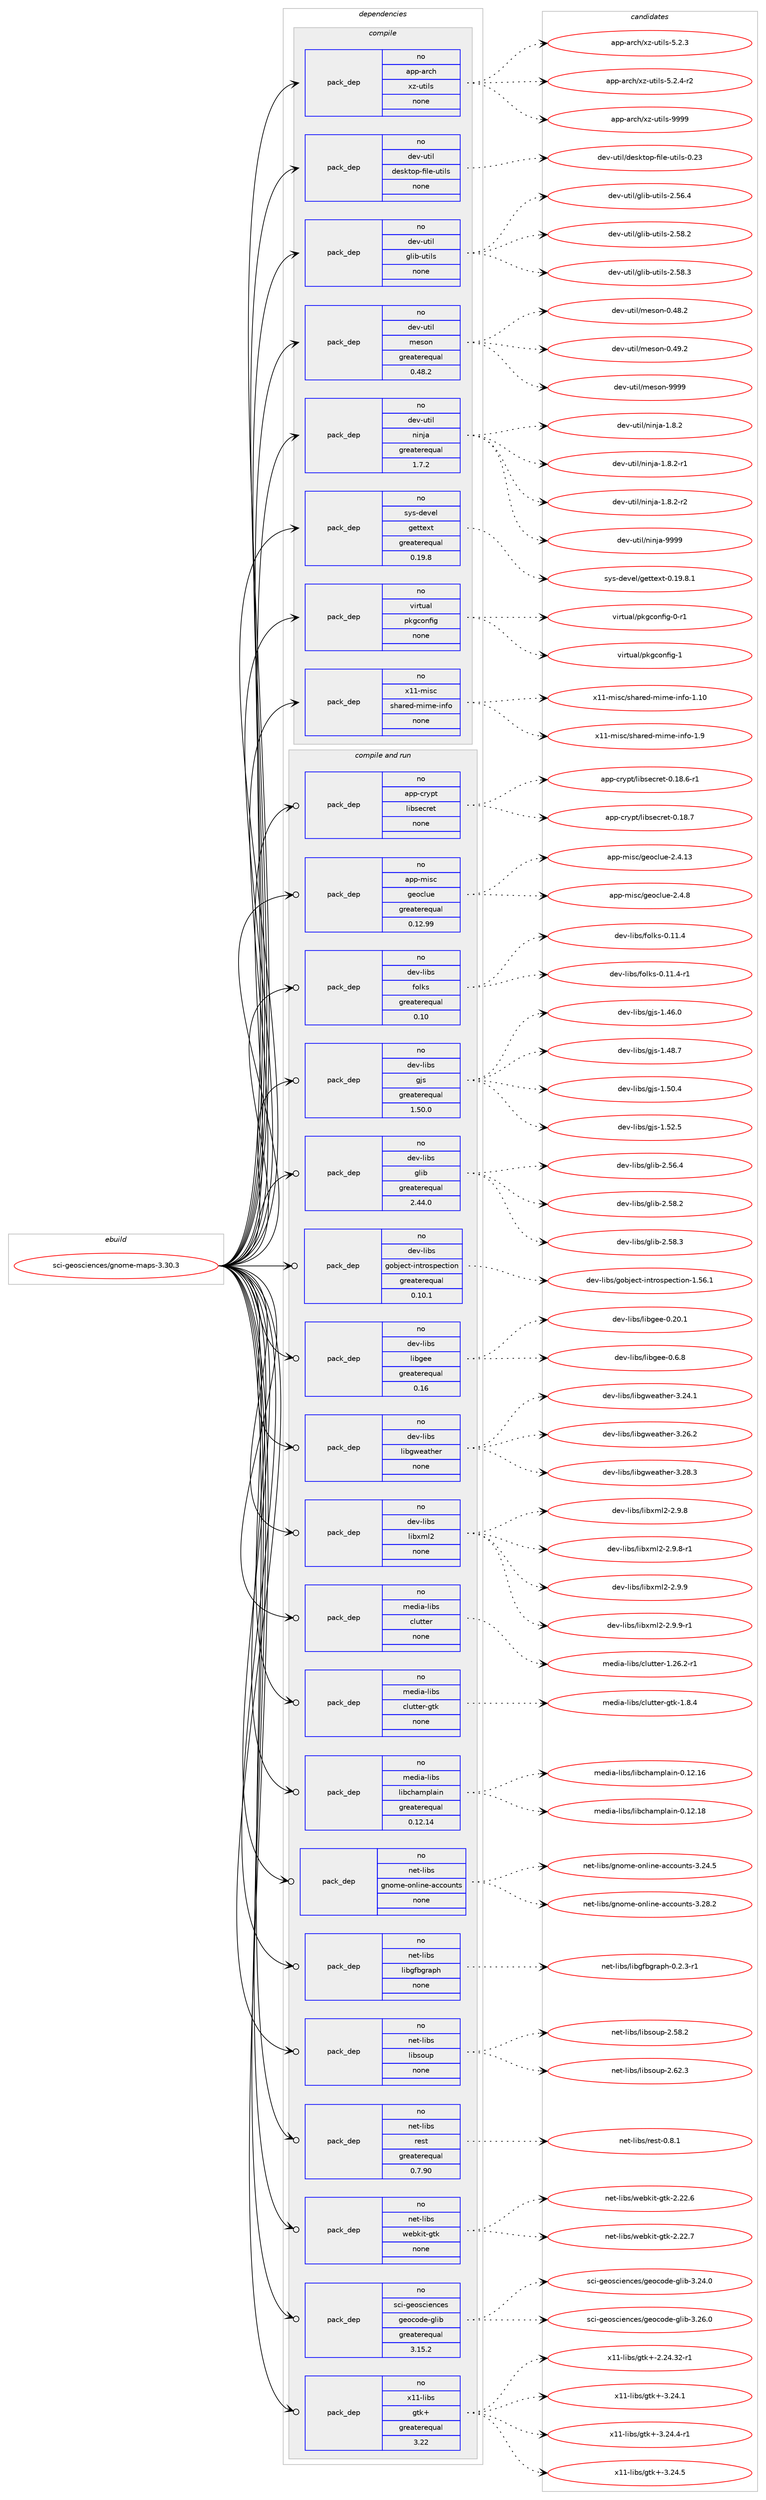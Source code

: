 digraph prolog {

# *************
# Graph options
# *************

newrank=true;
concentrate=true;
compound=true;
graph [rankdir=LR,fontname=Helvetica,fontsize=10,ranksep=1.5];#, ranksep=2.5, nodesep=0.2];
edge  [arrowhead=vee];
node  [fontname=Helvetica,fontsize=10];

# **********
# The ebuild
# **********

subgraph cluster_leftcol {
color=gray;
rank=same;
label=<<i>ebuild</i>>;
id [label="sci-geosciences/gnome-maps-3.30.3", color=red, width=4, href="../sci-geosciences/gnome-maps-3.30.3.svg"];
}

# ****************
# The dependencies
# ****************

subgraph cluster_midcol {
color=gray;
label=<<i>dependencies</i>>;
subgraph cluster_compile {
fillcolor="#eeeeee";
style=filled;
label=<<i>compile</i>>;
subgraph pack1210063 {
dependency1690480 [label=<<TABLE BORDER="0" CELLBORDER="1" CELLSPACING="0" CELLPADDING="4" WIDTH="220"><TR><TD ROWSPAN="6" CELLPADDING="30">pack_dep</TD></TR><TR><TD WIDTH="110">no</TD></TR><TR><TD>app-arch</TD></TR><TR><TD>xz-utils</TD></TR><TR><TD>none</TD></TR><TR><TD></TD></TR></TABLE>>, shape=none, color=blue];
}
id:e -> dependency1690480:w [weight=20,style="solid",arrowhead="vee"];
subgraph pack1210064 {
dependency1690481 [label=<<TABLE BORDER="0" CELLBORDER="1" CELLSPACING="0" CELLPADDING="4" WIDTH="220"><TR><TD ROWSPAN="6" CELLPADDING="30">pack_dep</TD></TR><TR><TD WIDTH="110">no</TD></TR><TR><TD>dev-util</TD></TR><TR><TD>desktop-file-utils</TD></TR><TR><TD>none</TD></TR><TR><TD></TD></TR></TABLE>>, shape=none, color=blue];
}
id:e -> dependency1690481:w [weight=20,style="solid",arrowhead="vee"];
subgraph pack1210065 {
dependency1690482 [label=<<TABLE BORDER="0" CELLBORDER="1" CELLSPACING="0" CELLPADDING="4" WIDTH="220"><TR><TD ROWSPAN="6" CELLPADDING="30">pack_dep</TD></TR><TR><TD WIDTH="110">no</TD></TR><TR><TD>dev-util</TD></TR><TR><TD>glib-utils</TD></TR><TR><TD>none</TD></TR><TR><TD></TD></TR></TABLE>>, shape=none, color=blue];
}
id:e -> dependency1690482:w [weight=20,style="solid",arrowhead="vee"];
subgraph pack1210066 {
dependency1690483 [label=<<TABLE BORDER="0" CELLBORDER="1" CELLSPACING="0" CELLPADDING="4" WIDTH="220"><TR><TD ROWSPAN="6" CELLPADDING="30">pack_dep</TD></TR><TR><TD WIDTH="110">no</TD></TR><TR><TD>dev-util</TD></TR><TR><TD>meson</TD></TR><TR><TD>greaterequal</TD></TR><TR><TD>0.48.2</TD></TR></TABLE>>, shape=none, color=blue];
}
id:e -> dependency1690483:w [weight=20,style="solid",arrowhead="vee"];
subgraph pack1210067 {
dependency1690484 [label=<<TABLE BORDER="0" CELLBORDER="1" CELLSPACING="0" CELLPADDING="4" WIDTH="220"><TR><TD ROWSPAN="6" CELLPADDING="30">pack_dep</TD></TR><TR><TD WIDTH="110">no</TD></TR><TR><TD>dev-util</TD></TR><TR><TD>ninja</TD></TR><TR><TD>greaterequal</TD></TR><TR><TD>1.7.2</TD></TR></TABLE>>, shape=none, color=blue];
}
id:e -> dependency1690484:w [weight=20,style="solid",arrowhead="vee"];
subgraph pack1210068 {
dependency1690485 [label=<<TABLE BORDER="0" CELLBORDER="1" CELLSPACING="0" CELLPADDING="4" WIDTH="220"><TR><TD ROWSPAN="6" CELLPADDING="30">pack_dep</TD></TR><TR><TD WIDTH="110">no</TD></TR><TR><TD>sys-devel</TD></TR><TR><TD>gettext</TD></TR><TR><TD>greaterequal</TD></TR><TR><TD>0.19.8</TD></TR></TABLE>>, shape=none, color=blue];
}
id:e -> dependency1690485:w [weight=20,style="solid",arrowhead="vee"];
subgraph pack1210069 {
dependency1690486 [label=<<TABLE BORDER="0" CELLBORDER="1" CELLSPACING="0" CELLPADDING="4" WIDTH="220"><TR><TD ROWSPAN="6" CELLPADDING="30">pack_dep</TD></TR><TR><TD WIDTH="110">no</TD></TR><TR><TD>virtual</TD></TR><TR><TD>pkgconfig</TD></TR><TR><TD>none</TD></TR><TR><TD></TD></TR></TABLE>>, shape=none, color=blue];
}
id:e -> dependency1690486:w [weight=20,style="solid",arrowhead="vee"];
subgraph pack1210070 {
dependency1690487 [label=<<TABLE BORDER="0" CELLBORDER="1" CELLSPACING="0" CELLPADDING="4" WIDTH="220"><TR><TD ROWSPAN="6" CELLPADDING="30">pack_dep</TD></TR><TR><TD WIDTH="110">no</TD></TR><TR><TD>x11-misc</TD></TR><TR><TD>shared-mime-info</TD></TR><TR><TD>none</TD></TR><TR><TD></TD></TR></TABLE>>, shape=none, color=blue];
}
id:e -> dependency1690487:w [weight=20,style="solid",arrowhead="vee"];
}
subgraph cluster_compileandrun {
fillcolor="#eeeeee";
style=filled;
label=<<i>compile and run</i>>;
subgraph pack1210071 {
dependency1690488 [label=<<TABLE BORDER="0" CELLBORDER="1" CELLSPACING="0" CELLPADDING="4" WIDTH="220"><TR><TD ROWSPAN="6" CELLPADDING="30">pack_dep</TD></TR><TR><TD WIDTH="110">no</TD></TR><TR><TD>app-crypt</TD></TR><TR><TD>libsecret</TD></TR><TR><TD>none</TD></TR><TR><TD></TD></TR></TABLE>>, shape=none, color=blue];
}
id:e -> dependency1690488:w [weight=20,style="solid",arrowhead="odotvee"];
subgraph pack1210072 {
dependency1690489 [label=<<TABLE BORDER="0" CELLBORDER="1" CELLSPACING="0" CELLPADDING="4" WIDTH="220"><TR><TD ROWSPAN="6" CELLPADDING="30">pack_dep</TD></TR><TR><TD WIDTH="110">no</TD></TR><TR><TD>app-misc</TD></TR><TR><TD>geoclue</TD></TR><TR><TD>greaterequal</TD></TR><TR><TD>0.12.99</TD></TR></TABLE>>, shape=none, color=blue];
}
id:e -> dependency1690489:w [weight=20,style="solid",arrowhead="odotvee"];
subgraph pack1210073 {
dependency1690490 [label=<<TABLE BORDER="0" CELLBORDER="1" CELLSPACING="0" CELLPADDING="4" WIDTH="220"><TR><TD ROWSPAN="6" CELLPADDING="30">pack_dep</TD></TR><TR><TD WIDTH="110">no</TD></TR><TR><TD>dev-libs</TD></TR><TR><TD>folks</TD></TR><TR><TD>greaterequal</TD></TR><TR><TD>0.10</TD></TR></TABLE>>, shape=none, color=blue];
}
id:e -> dependency1690490:w [weight=20,style="solid",arrowhead="odotvee"];
subgraph pack1210074 {
dependency1690491 [label=<<TABLE BORDER="0" CELLBORDER="1" CELLSPACING="0" CELLPADDING="4" WIDTH="220"><TR><TD ROWSPAN="6" CELLPADDING="30">pack_dep</TD></TR><TR><TD WIDTH="110">no</TD></TR><TR><TD>dev-libs</TD></TR><TR><TD>gjs</TD></TR><TR><TD>greaterequal</TD></TR><TR><TD>1.50.0</TD></TR></TABLE>>, shape=none, color=blue];
}
id:e -> dependency1690491:w [weight=20,style="solid",arrowhead="odotvee"];
subgraph pack1210075 {
dependency1690492 [label=<<TABLE BORDER="0" CELLBORDER="1" CELLSPACING="0" CELLPADDING="4" WIDTH="220"><TR><TD ROWSPAN="6" CELLPADDING="30">pack_dep</TD></TR><TR><TD WIDTH="110">no</TD></TR><TR><TD>dev-libs</TD></TR><TR><TD>glib</TD></TR><TR><TD>greaterequal</TD></TR><TR><TD>2.44.0</TD></TR></TABLE>>, shape=none, color=blue];
}
id:e -> dependency1690492:w [weight=20,style="solid",arrowhead="odotvee"];
subgraph pack1210076 {
dependency1690493 [label=<<TABLE BORDER="0" CELLBORDER="1" CELLSPACING="0" CELLPADDING="4" WIDTH="220"><TR><TD ROWSPAN="6" CELLPADDING="30">pack_dep</TD></TR><TR><TD WIDTH="110">no</TD></TR><TR><TD>dev-libs</TD></TR><TR><TD>gobject-introspection</TD></TR><TR><TD>greaterequal</TD></TR><TR><TD>0.10.1</TD></TR></TABLE>>, shape=none, color=blue];
}
id:e -> dependency1690493:w [weight=20,style="solid",arrowhead="odotvee"];
subgraph pack1210077 {
dependency1690494 [label=<<TABLE BORDER="0" CELLBORDER="1" CELLSPACING="0" CELLPADDING="4" WIDTH="220"><TR><TD ROWSPAN="6" CELLPADDING="30">pack_dep</TD></TR><TR><TD WIDTH="110">no</TD></TR><TR><TD>dev-libs</TD></TR><TR><TD>libgee</TD></TR><TR><TD>greaterequal</TD></TR><TR><TD>0.16</TD></TR></TABLE>>, shape=none, color=blue];
}
id:e -> dependency1690494:w [weight=20,style="solid",arrowhead="odotvee"];
subgraph pack1210078 {
dependency1690495 [label=<<TABLE BORDER="0" CELLBORDER="1" CELLSPACING="0" CELLPADDING="4" WIDTH="220"><TR><TD ROWSPAN="6" CELLPADDING="30">pack_dep</TD></TR><TR><TD WIDTH="110">no</TD></TR><TR><TD>dev-libs</TD></TR><TR><TD>libgweather</TD></TR><TR><TD>none</TD></TR><TR><TD></TD></TR></TABLE>>, shape=none, color=blue];
}
id:e -> dependency1690495:w [weight=20,style="solid",arrowhead="odotvee"];
subgraph pack1210079 {
dependency1690496 [label=<<TABLE BORDER="0" CELLBORDER="1" CELLSPACING="0" CELLPADDING="4" WIDTH="220"><TR><TD ROWSPAN="6" CELLPADDING="30">pack_dep</TD></TR><TR><TD WIDTH="110">no</TD></TR><TR><TD>dev-libs</TD></TR><TR><TD>libxml2</TD></TR><TR><TD>none</TD></TR><TR><TD></TD></TR></TABLE>>, shape=none, color=blue];
}
id:e -> dependency1690496:w [weight=20,style="solid",arrowhead="odotvee"];
subgraph pack1210080 {
dependency1690497 [label=<<TABLE BORDER="0" CELLBORDER="1" CELLSPACING="0" CELLPADDING="4" WIDTH="220"><TR><TD ROWSPAN="6" CELLPADDING="30">pack_dep</TD></TR><TR><TD WIDTH="110">no</TD></TR><TR><TD>media-libs</TD></TR><TR><TD>clutter</TD></TR><TR><TD>none</TD></TR><TR><TD></TD></TR></TABLE>>, shape=none, color=blue];
}
id:e -> dependency1690497:w [weight=20,style="solid",arrowhead="odotvee"];
subgraph pack1210081 {
dependency1690498 [label=<<TABLE BORDER="0" CELLBORDER="1" CELLSPACING="0" CELLPADDING="4" WIDTH="220"><TR><TD ROWSPAN="6" CELLPADDING="30">pack_dep</TD></TR><TR><TD WIDTH="110">no</TD></TR><TR><TD>media-libs</TD></TR><TR><TD>clutter-gtk</TD></TR><TR><TD>none</TD></TR><TR><TD></TD></TR></TABLE>>, shape=none, color=blue];
}
id:e -> dependency1690498:w [weight=20,style="solid",arrowhead="odotvee"];
subgraph pack1210082 {
dependency1690499 [label=<<TABLE BORDER="0" CELLBORDER="1" CELLSPACING="0" CELLPADDING="4" WIDTH="220"><TR><TD ROWSPAN="6" CELLPADDING="30">pack_dep</TD></TR><TR><TD WIDTH="110">no</TD></TR><TR><TD>media-libs</TD></TR><TR><TD>libchamplain</TD></TR><TR><TD>greaterequal</TD></TR><TR><TD>0.12.14</TD></TR></TABLE>>, shape=none, color=blue];
}
id:e -> dependency1690499:w [weight=20,style="solid",arrowhead="odotvee"];
subgraph pack1210083 {
dependency1690500 [label=<<TABLE BORDER="0" CELLBORDER="1" CELLSPACING="0" CELLPADDING="4" WIDTH="220"><TR><TD ROWSPAN="6" CELLPADDING="30">pack_dep</TD></TR><TR><TD WIDTH="110">no</TD></TR><TR><TD>net-libs</TD></TR><TR><TD>gnome-online-accounts</TD></TR><TR><TD>none</TD></TR><TR><TD></TD></TR></TABLE>>, shape=none, color=blue];
}
id:e -> dependency1690500:w [weight=20,style="solid",arrowhead="odotvee"];
subgraph pack1210084 {
dependency1690501 [label=<<TABLE BORDER="0" CELLBORDER="1" CELLSPACING="0" CELLPADDING="4" WIDTH="220"><TR><TD ROWSPAN="6" CELLPADDING="30">pack_dep</TD></TR><TR><TD WIDTH="110">no</TD></TR><TR><TD>net-libs</TD></TR><TR><TD>libgfbgraph</TD></TR><TR><TD>none</TD></TR><TR><TD></TD></TR></TABLE>>, shape=none, color=blue];
}
id:e -> dependency1690501:w [weight=20,style="solid",arrowhead="odotvee"];
subgraph pack1210085 {
dependency1690502 [label=<<TABLE BORDER="0" CELLBORDER="1" CELLSPACING="0" CELLPADDING="4" WIDTH="220"><TR><TD ROWSPAN="6" CELLPADDING="30">pack_dep</TD></TR><TR><TD WIDTH="110">no</TD></TR><TR><TD>net-libs</TD></TR><TR><TD>libsoup</TD></TR><TR><TD>none</TD></TR><TR><TD></TD></TR></TABLE>>, shape=none, color=blue];
}
id:e -> dependency1690502:w [weight=20,style="solid",arrowhead="odotvee"];
subgraph pack1210086 {
dependency1690503 [label=<<TABLE BORDER="0" CELLBORDER="1" CELLSPACING="0" CELLPADDING="4" WIDTH="220"><TR><TD ROWSPAN="6" CELLPADDING="30">pack_dep</TD></TR><TR><TD WIDTH="110">no</TD></TR><TR><TD>net-libs</TD></TR><TR><TD>rest</TD></TR><TR><TD>greaterequal</TD></TR><TR><TD>0.7.90</TD></TR></TABLE>>, shape=none, color=blue];
}
id:e -> dependency1690503:w [weight=20,style="solid",arrowhead="odotvee"];
subgraph pack1210087 {
dependency1690504 [label=<<TABLE BORDER="0" CELLBORDER="1" CELLSPACING="0" CELLPADDING="4" WIDTH="220"><TR><TD ROWSPAN="6" CELLPADDING="30">pack_dep</TD></TR><TR><TD WIDTH="110">no</TD></TR><TR><TD>net-libs</TD></TR><TR><TD>webkit-gtk</TD></TR><TR><TD>none</TD></TR><TR><TD></TD></TR></TABLE>>, shape=none, color=blue];
}
id:e -> dependency1690504:w [weight=20,style="solid",arrowhead="odotvee"];
subgraph pack1210088 {
dependency1690505 [label=<<TABLE BORDER="0" CELLBORDER="1" CELLSPACING="0" CELLPADDING="4" WIDTH="220"><TR><TD ROWSPAN="6" CELLPADDING="30">pack_dep</TD></TR><TR><TD WIDTH="110">no</TD></TR><TR><TD>sci-geosciences</TD></TR><TR><TD>geocode-glib</TD></TR><TR><TD>greaterequal</TD></TR><TR><TD>3.15.2</TD></TR></TABLE>>, shape=none, color=blue];
}
id:e -> dependency1690505:w [weight=20,style="solid",arrowhead="odotvee"];
subgraph pack1210089 {
dependency1690506 [label=<<TABLE BORDER="0" CELLBORDER="1" CELLSPACING="0" CELLPADDING="4" WIDTH="220"><TR><TD ROWSPAN="6" CELLPADDING="30">pack_dep</TD></TR><TR><TD WIDTH="110">no</TD></TR><TR><TD>x11-libs</TD></TR><TR><TD>gtk+</TD></TR><TR><TD>greaterequal</TD></TR><TR><TD>3.22</TD></TR></TABLE>>, shape=none, color=blue];
}
id:e -> dependency1690506:w [weight=20,style="solid",arrowhead="odotvee"];
}
subgraph cluster_run {
fillcolor="#eeeeee";
style=filled;
label=<<i>run</i>>;
}
}

# **************
# The candidates
# **************

subgraph cluster_choices {
rank=same;
color=gray;
label=<<i>candidates</i>>;

subgraph choice1210063 {
color=black;
nodesep=1;
choice971121124597114991044712012245117116105108115455346504651 [label="app-arch/xz-utils-5.2.3", color=red, width=4,href="../app-arch/xz-utils-5.2.3.svg"];
choice9711211245971149910447120122451171161051081154553465046524511450 [label="app-arch/xz-utils-5.2.4-r2", color=red, width=4,href="../app-arch/xz-utils-5.2.4-r2.svg"];
choice9711211245971149910447120122451171161051081154557575757 [label="app-arch/xz-utils-9999", color=red, width=4,href="../app-arch/xz-utils-9999.svg"];
dependency1690480:e -> choice971121124597114991044712012245117116105108115455346504651:w [style=dotted,weight="100"];
dependency1690480:e -> choice9711211245971149910447120122451171161051081154553465046524511450:w [style=dotted,weight="100"];
dependency1690480:e -> choice9711211245971149910447120122451171161051081154557575757:w [style=dotted,weight="100"];
}
subgraph choice1210064 {
color=black;
nodesep=1;
choice100101118451171161051084710010111510711611111245102105108101451171161051081154548465051 [label="dev-util/desktop-file-utils-0.23", color=red, width=4,href="../dev-util/desktop-file-utils-0.23.svg"];
dependency1690481:e -> choice100101118451171161051084710010111510711611111245102105108101451171161051081154548465051:w [style=dotted,weight="100"];
}
subgraph choice1210065 {
color=black;
nodesep=1;
choice1001011184511711610510847103108105984511711610510811545504653544652 [label="dev-util/glib-utils-2.56.4", color=red, width=4,href="../dev-util/glib-utils-2.56.4.svg"];
choice1001011184511711610510847103108105984511711610510811545504653564650 [label="dev-util/glib-utils-2.58.2", color=red, width=4,href="../dev-util/glib-utils-2.58.2.svg"];
choice1001011184511711610510847103108105984511711610510811545504653564651 [label="dev-util/glib-utils-2.58.3", color=red, width=4,href="../dev-util/glib-utils-2.58.3.svg"];
dependency1690482:e -> choice1001011184511711610510847103108105984511711610510811545504653544652:w [style=dotted,weight="100"];
dependency1690482:e -> choice1001011184511711610510847103108105984511711610510811545504653564650:w [style=dotted,weight="100"];
dependency1690482:e -> choice1001011184511711610510847103108105984511711610510811545504653564651:w [style=dotted,weight="100"];
}
subgraph choice1210066 {
color=black;
nodesep=1;
choice100101118451171161051084710910111511111045484652564650 [label="dev-util/meson-0.48.2", color=red, width=4,href="../dev-util/meson-0.48.2.svg"];
choice100101118451171161051084710910111511111045484652574650 [label="dev-util/meson-0.49.2", color=red, width=4,href="../dev-util/meson-0.49.2.svg"];
choice10010111845117116105108471091011151111104557575757 [label="dev-util/meson-9999", color=red, width=4,href="../dev-util/meson-9999.svg"];
dependency1690483:e -> choice100101118451171161051084710910111511111045484652564650:w [style=dotted,weight="100"];
dependency1690483:e -> choice100101118451171161051084710910111511111045484652574650:w [style=dotted,weight="100"];
dependency1690483:e -> choice10010111845117116105108471091011151111104557575757:w [style=dotted,weight="100"];
}
subgraph choice1210067 {
color=black;
nodesep=1;
choice100101118451171161051084711010511010697454946564650 [label="dev-util/ninja-1.8.2", color=red, width=4,href="../dev-util/ninja-1.8.2.svg"];
choice1001011184511711610510847110105110106974549465646504511449 [label="dev-util/ninja-1.8.2-r1", color=red, width=4,href="../dev-util/ninja-1.8.2-r1.svg"];
choice1001011184511711610510847110105110106974549465646504511450 [label="dev-util/ninja-1.8.2-r2", color=red, width=4,href="../dev-util/ninja-1.8.2-r2.svg"];
choice1001011184511711610510847110105110106974557575757 [label="dev-util/ninja-9999", color=red, width=4,href="../dev-util/ninja-9999.svg"];
dependency1690484:e -> choice100101118451171161051084711010511010697454946564650:w [style=dotted,weight="100"];
dependency1690484:e -> choice1001011184511711610510847110105110106974549465646504511449:w [style=dotted,weight="100"];
dependency1690484:e -> choice1001011184511711610510847110105110106974549465646504511450:w [style=dotted,weight="100"];
dependency1690484:e -> choice1001011184511711610510847110105110106974557575757:w [style=dotted,weight="100"];
}
subgraph choice1210068 {
color=black;
nodesep=1;
choice1151211154510010111810110847103101116116101120116454846495746564649 [label="sys-devel/gettext-0.19.8.1", color=red, width=4,href="../sys-devel/gettext-0.19.8.1.svg"];
dependency1690485:e -> choice1151211154510010111810110847103101116116101120116454846495746564649:w [style=dotted,weight="100"];
}
subgraph choice1210069 {
color=black;
nodesep=1;
choice11810511411611797108471121071039911111010210510345484511449 [label="virtual/pkgconfig-0-r1", color=red, width=4,href="../virtual/pkgconfig-0-r1.svg"];
choice1181051141161179710847112107103991111101021051034549 [label="virtual/pkgconfig-1", color=red, width=4,href="../virtual/pkgconfig-1.svg"];
dependency1690486:e -> choice11810511411611797108471121071039911111010210510345484511449:w [style=dotted,weight="100"];
dependency1690486:e -> choice1181051141161179710847112107103991111101021051034549:w [style=dotted,weight="100"];
}
subgraph choice1210070 {
color=black;
nodesep=1;
choice12049494510910511599471151049711410110045109105109101451051101021114549464948 [label="x11-misc/shared-mime-info-1.10", color=red, width=4,href="../x11-misc/shared-mime-info-1.10.svg"];
choice120494945109105115994711510497114101100451091051091014510511010211145494657 [label="x11-misc/shared-mime-info-1.9", color=red, width=4,href="../x11-misc/shared-mime-info-1.9.svg"];
dependency1690487:e -> choice12049494510910511599471151049711410110045109105109101451051101021114549464948:w [style=dotted,weight="100"];
dependency1690487:e -> choice120494945109105115994711510497114101100451091051091014510511010211145494657:w [style=dotted,weight="100"];
}
subgraph choice1210071 {
color=black;
nodesep=1;
choice971121124599114121112116471081059811510199114101116454846495646544511449 [label="app-crypt/libsecret-0.18.6-r1", color=red, width=4,href="../app-crypt/libsecret-0.18.6-r1.svg"];
choice97112112459911412111211647108105981151019911410111645484649564655 [label="app-crypt/libsecret-0.18.7", color=red, width=4,href="../app-crypt/libsecret-0.18.7.svg"];
dependency1690488:e -> choice971121124599114121112116471081059811510199114101116454846495646544511449:w [style=dotted,weight="100"];
dependency1690488:e -> choice97112112459911412111211647108105981151019911410111645484649564655:w [style=dotted,weight="100"];
}
subgraph choice1210072 {
color=black;
nodesep=1;
choice971121124510910511599471031011119910811710145504652464951 [label="app-misc/geoclue-2.4.13", color=red, width=4,href="../app-misc/geoclue-2.4.13.svg"];
choice9711211245109105115994710310111199108117101455046524656 [label="app-misc/geoclue-2.4.8", color=red, width=4,href="../app-misc/geoclue-2.4.8.svg"];
dependency1690489:e -> choice971121124510910511599471031011119910811710145504652464951:w [style=dotted,weight="100"];
dependency1690489:e -> choice9711211245109105115994710310111199108117101455046524656:w [style=dotted,weight="100"];
}
subgraph choice1210073 {
color=black;
nodesep=1;
choice10010111845108105981154710211110810711545484649494652 [label="dev-libs/folks-0.11.4", color=red, width=4,href="../dev-libs/folks-0.11.4.svg"];
choice100101118451081059811547102111108107115454846494946524511449 [label="dev-libs/folks-0.11.4-r1", color=red, width=4,href="../dev-libs/folks-0.11.4-r1.svg"];
dependency1690490:e -> choice10010111845108105981154710211110810711545484649494652:w [style=dotted,weight="100"];
dependency1690490:e -> choice100101118451081059811547102111108107115454846494946524511449:w [style=dotted,weight="100"];
}
subgraph choice1210074 {
color=black;
nodesep=1;
choice10010111845108105981154710310611545494652544648 [label="dev-libs/gjs-1.46.0", color=red, width=4,href="../dev-libs/gjs-1.46.0.svg"];
choice10010111845108105981154710310611545494652564655 [label="dev-libs/gjs-1.48.7", color=red, width=4,href="../dev-libs/gjs-1.48.7.svg"];
choice10010111845108105981154710310611545494653484652 [label="dev-libs/gjs-1.50.4", color=red, width=4,href="../dev-libs/gjs-1.50.4.svg"];
choice10010111845108105981154710310611545494653504653 [label="dev-libs/gjs-1.52.5", color=red, width=4,href="../dev-libs/gjs-1.52.5.svg"];
dependency1690491:e -> choice10010111845108105981154710310611545494652544648:w [style=dotted,weight="100"];
dependency1690491:e -> choice10010111845108105981154710310611545494652564655:w [style=dotted,weight="100"];
dependency1690491:e -> choice10010111845108105981154710310611545494653484652:w [style=dotted,weight="100"];
dependency1690491:e -> choice10010111845108105981154710310611545494653504653:w [style=dotted,weight="100"];
}
subgraph choice1210075 {
color=black;
nodesep=1;
choice1001011184510810598115471031081059845504653544652 [label="dev-libs/glib-2.56.4", color=red, width=4,href="../dev-libs/glib-2.56.4.svg"];
choice1001011184510810598115471031081059845504653564650 [label="dev-libs/glib-2.58.2", color=red, width=4,href="../dev-libs/glib-2.58.2.svg"];
choice1001011184510810598115471031081059845504653564651 [label="dev-libs/glib-2.58.3", color=red, width=4,href="../dev-libs/glib-2.58.3.svg"];
dependency1690492:e -> choice1001011184510810598115471031081059845504653544652:w [style=dotted,weight="100"];
dependency1690492:e -> choice1001011184510810598115471031081059845504653564650:w [style=dotted,weight="100"];
dependency1690492:e -> choice1001011184510810598115471031081059845504653564651:w [style=dotted,weight="100"];
}
subgraph choice1210076 {
color=black;
nodesep=1;
choice1001011184510810598115471031119810610199116451051101161141111151121019911610511111045494653544649 [label="dev-libs/gobject-introspection-1.56.1", color=red, width=4,href="../dev-libs/gobject-introspection-1.56.1.svg"];
dependency1690493:e -> choice1001011184510810598115471031119810610199116451051101161141111151121019911610511111045494653544649:w [style=dotted,weight="100"];
}
subgraph choice1210077 {
color=black;
nodesep=1;
choice1001011184510810598115471081059810310110145484650484649 [label="dev-libs/libgee-0.20.1", color=red, width=4,href="../dev-libs/libgee-0.20.1.svg"];
choice10010111845108105981154710810598103101101454846544656 [label="dev-libs/libgee-0.6.8", color=red, width=4,href="../dev-libs/libgee-0.6.8.svg"];
dependency1690494:e -> choice1001011184510810598115471081059810310110145484650484649:w [style=dotted,weight="100"];
dependency1690494:e -> choice10010111845108105981154710810598103101101454846544656:w [style=dotted,weight="100"];
}
subgraph choice1210078 {
color=black;
nodesep=1;
choice100101118451081059811547108105981031191019711610410111445514650524649 [label="dev-libs/libgweather-3.24.1", color=red, width=4,href="../dev-libs/libgweather-3.24.1.svg"];
choice100101118451081059811547108105981031191019711610410111445514650544650 [label="dev-libs/libgweather-3.26.2", color=red, width=4,href="../dev-libs/libgweather-3.26.2.svg"];
choice100101118451081059811547108105981031191019711610410111445514650564651 [label="dev-libs/libgweather-3.28.3", color=red, width=4,href="../dev-libs/libgweather-3.28.3.svg"];
dependency1690495:e -> choice100101118451081059811547108105981031191019711610410111445514650524649:w [style=dotted,weight="100"];
dependency1690495:e -> choice100101118451081059811547108105981031191019711610410111445514650544650:w [style=dotted,weight="100"];
dependency1690495:e -> choice100101118451081059811547108105981031191019711610410111445514650564651:w [style=dotted,weight="100"];
}
subgraph choice1210079 {
color=black;
nodesep=1;
choice1001011184510810598115471081059812010910850455046574656 [label="dev-libs/libxml2-2.9.8", color=red, width=4,href="../dev-libs/libxml2-2.9.8.svg"];
choice10010111845108105981154710810598120109108504550465746564511449 [label="dev-libs/libxml2-2.9.8-r1", color=red, width=4,href="../dev-libs/libxml2-2.9.8-r1.svg"];
choice1001011184510810598115471081059812010910850455046574657 [label="dev-libs/libxml2-2.9.9", color=red, width=4,href="../dev-libs/libxml2-2.9.9.svg"];
choice10010111845108105981154710810598120109108504550465746574511449 [label="dev-libs/libxml2-2.9.9-r1", color=red, width=4,href="../dev-libs/libxml2-2.9.9-r1.svg"];
dependency1690496:e -> choice1001011184510810598115471081059812010910850455046574656:w [style=dotted,weight="100"];
dependency1690496:e -> choice10010111845108105981154710810598120109108504550465746564511449:w [style=dotted,weight="100"];
dependency1690496:e -> choice1001011184510810598115471081059812010910850455046574657:w [style=dotted,weight="100"];
dependency1690496:e -> choice10010111845108105981154710810598120109108504550465746574511449:w [style=dotted,weight="100"];
}
subgraph choice1210080 {
color=black;
nodesep=1;
choice1091011001059745108105981154799108117116116101114454946505446504511449 [label="media-libs/clutter-1.26.2-r1", color=red, width=4,href="../media-libs/clutter-1.26.2-r1.svg"];
dependency1690497:e -> choice1091011001059745108105981154799108117116116101114454946505446504511449:w [style=dotted,weight="100"];
}
subgraph choice1210081 {
color=black;
nodesep=1;
choice109101100105974510810598115479910811711611610111445103116107454946564652 [label="media-libs/clutter-gtk-1.8.4", color=red, width=4,href="../media-libs/clutter-gtk-1.8.4.svg"];
dependency1690498:e -> choice109101100105974510810598115479910811711611610111445103116107454946564652:w [style=dotted,weight="100"];
}
subgraph choice1210082 {
color=black;
nodesep=1;
choice10910110010597451081059811547108105989910497109112108971051104548464950464954 [label="media-libs/libchamplain-0.12.16", color=red, width=4,href="../media-libs/libchamplain-0.12.16.svg"];
choice10910110010597451081059811547108105989910497109112108971051104548464950464956 [label="media-libs/libchamplain-0.12.18", color=red, width=4,href="../media-libs/libchamplain-0.12.18.svg"];
dependency1690499:e -> choice10910110010597451081059811547108105989910497109112108971051104548464950464954:w [style=dotted,weight="100"];
dependency1690499:e -> choice10910110010597451081059811547108105989910497109112108971051104548464950464956:w [style=dotted,weight="100"];
}
subgraph choice1210083 {
color=black;
nodesep=1;
choice110101116451081059811547103110111109101451111101081051101014597999911111711011611545514650524653 [label="net-libs/gnome-online-accounts-3.24.5", color=red, width=4,href="../net-libs/gnome-online-accounts-3.24.5.svg"];
choice110101116451081059811547103110111109101451111101081051101014597999911111711011611545514650564650 [label="net-libs/gnome-online-accounts-3.28.2", color=red, width=4,href="../net-libs/gnome-online-accounts-3.28.2.svg"];
dependency1690500:e -> choice110101116451081059811547103110111109101451111101081051101014597999911111711011611545514650524653:w [style=dotted,weight="100"];
dependency1690500:e -> choice110101116451081059811547103110111109101451111101081051101014597999911111711011611545514650564650:w [style=dotted,weight="100"];
}
subgraph choice1210084 {
color=black;
nodesep=1;
choice1101011164510810598115471081059810310298103114971121044548465046514511449 [label="net-libs/libgfbgraph-0.2.3-r1", color=red, width=4,href="../net-libs/libgfbgraph-0.2.3-r1.svg"];
dependency1690501:e -> choice1101011164510810598115471081059810310298103114971121044548465046514511449:w [style=dotted,weight="100"];
}
subgraph choice1210085 {
color=black;
nodesep=1;
choice1101011164510810598115471081059811511111711245504653564650 [label="net-libs/libsoup-2.58.2", color=red, width=4,href="../net-libs/libsoup-2.58.2.svg"];
choice1101011164510810598115471081059811511111711245504654504651 [label="net-libs/libsoup-2.62.3", color=red, width=4,href="../net-libs/libsoup-2.62.3.svg"];
dependency1690502:e -> choice1101011164510810598115471081059811511111711245504653564650:w [style=dotted,weight="100"];
dependency1690502:e -> choice1101011164510810598115471081059811511111711245504654504651:w [style=dotted,weight="100"];
}
subgraph choice1210086 {
color=black;
nodesep=1;
choice110101116451081059811547114101115116454846564649 [label="net-libs/rest-0.8.1", color=red, width=4,href="../net-libs/rest-0.8.1.svg"];
dependency1690503:e -> choice110101116451081059811547114101115116454846564649:w [style=dotted,weight="100"];
}
subgraph choice1210087 {
color=black;
nodesep=1;
choice110101116451081059811547119101981071051164510311610745504650504654 [label="net-libs/webkit-gtk-2.22.6", color=red, width=4,href="../net-libs/webkit-gtk-2.22.6.svg"];
choice110101116451081059811547119101981071051164510311610745504650504655 [label="net-libs/webkit-gtk-2.22.7", color=red, width=4,href="../net-libs/webkit-gtk-2.22.7.svg"];
dependency1690504:e -> choice110101116451081059811547119101981071051164510311610745504650504654:w [style=dotted,weight="100"];
dependency1690504:e -> choice110101116451081059811547119101981071051164510311610745504650504655:w [style=dotted,weight="100"];
}
subgraph choice1210088 {
color=black;
nodesep=1;
choice115991054510310111111599105101110991011154710310111199111100101451031081059845514650524648 [label="sci-geosciences/geocode-glib-3.24.0", color=red, width=4,href="../sci-geosciences/geocode-glib-3.24.0.svg"];
choice115991054510310111111599105101110991011154710310111199111100101451031081059845514650544648 [label="sci-geosciences/geocode-glib-3.26.0", color=red, width=4,href="../sci-geosciences/geocode-glib-3.26.0.svg"];
dependency1690505:e -> choice115991054510310111111599105101110991011154710310111199111100101451031081059845514650524648:w [style=dotted,weight="100"];
dependency1690505:e -> choice115991054510310111111599105101110991011154710310111199111100101451031081059845514650544648:w [style=dotted,weight="100"];
}
subgraph choice1210089 {
color=black;
nodesep=1;
choice12049494510810598115471031161074345504650524651504511449 [label="x11-libs/gtk+-2.24.32-r1", color=red, width=4,href="../x11-libs/gtk+-2.24.32-r1.svg"];
choice12049494510810598115471031161074345514650524649 [label="x11-libs/gtk+-3.24.1", color=red, width=4,href="../x11-libs/gtk+-3.24.1.svg"];
choice120494945108105981154710311610743455146505246524511449 [label="x11-libs/gtk+-3.24.4-r1", color=red, width=4,href="../x11-libs/gtk+-3.24.4-r1.svg"];
choice12049494510810598115471031161074345514650524653 [label="x11-libs/gtk+-3.24.5", color=red, width=4,href="../x11-libs/gtk+-3.24.5.svg"];
dependency1690506:e -> choice12049494510810598115471031161074345504650524651504511449:w [style=dotted,weight="100"];
dependency1690506:e -> choice12049494510810598115471031161074345514650524649:w [style=dotted,weight="100"];
dependency1690506:e -> choice120494945108105981154710311610743455146505246524511449:w [style=dotted,weight="100"];
dependency1690506:e -> choice12049494510810598115471031161074345514650524653:w [style=dotted,weight="100"];
}
}

}
